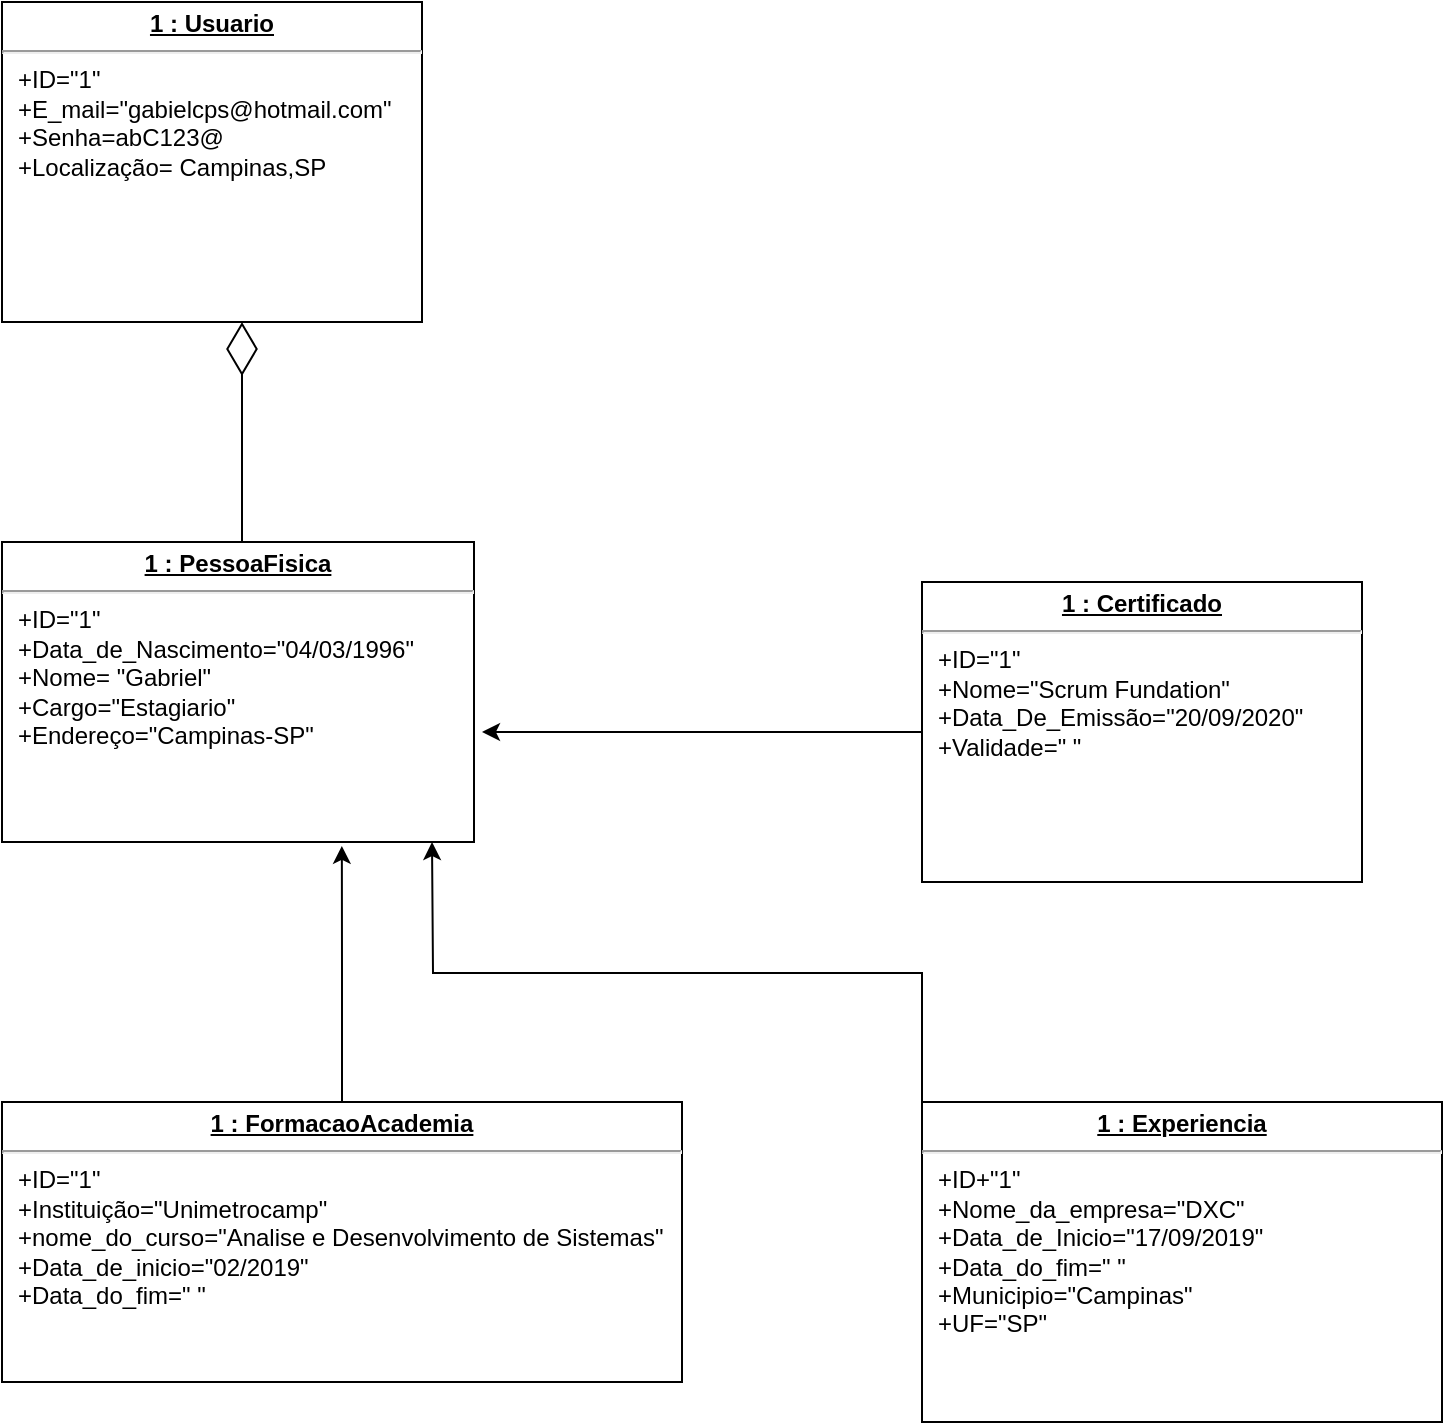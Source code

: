 <mxfile version="14.5.1" type="github"><diagram id="XaJIxhej1EnSGxLPP11F" name="Page-1"><mxGraphModel dx="782" dy="681" grid="1" gridSize="10" guides="1" tooltips="1" connect="1" arrows="1" fold="1" page="1" pageScale="1" pageWidth="827" pageHeight="1169" math="0" shadow="0"><root><mxCell id="0"/><mxCell id="1" parent="0"/><mxCell id="uh1nCT-Ss9n2KeKSX8Hc-13" value="&lt;p style=&quot;margin: 0px ; margin-top: 4px ; text-align: center ; text-decoration: underline&quot;&gt;&lt;b&gt;1 : Usuario&lt;/b&gt;&lt;/p&gt;&lt;hr&gt;&lt;p style=&quot;margin: 0px ; margin-left: 8px&quot;&gt;+ID=&quot;1&quot;&lt;br&gt;+E_mail=&quot;gabielcps@hotmail.com&quot;&lt;br&gt;+Senha=abC123@&lt;/p&gt;&lt;p style=&quot;margin: 0px ; margin-left: 8px&quot;&gt;+Localização= Campinas,SP&lt;/p&gt;&lt;p style=&quot;margin: 0px ; margin-left: 8px&quot;&gt;&lt;br&gt;&lt;/p&gt;" style="verticalAlign=top;align=left;overflow=fill;fontSize=12;fontFamily=Helvetica;html=1;" vertex="1" parent="1"><mxGeometry width="210" height="160" as="geometry"/></mxCell><mxCell id="uh1nCT-Ss9n2KeKSX8Hc-14" value="&lt;p style=&quot;margin: 0px ; margin-top: 4px ; text-align: center ; text-decoration: underline&quot;&gt;&lt;b&gt;1 : PessoaFisica&lt;/b&gt;&lt;/p&gt;&lt;hr&gt;&lt;p style=&quot;margin: 0px ; margin-left: 8px&quot;&gt;+ID=&quot;1&quot;&lt;/p&gt;&lt;p style=&quot;margin: 0px ; margin-left: 8px&quot;&gt;+Data_de_Nascimento=&quot;04/03/1996&quot;&lt;/p&gt;&lt;p style=&quot;margin: 0px ; margin-left: 8px&quot;&gt;+Nome= &quot;Gabriel&quot;&lt;/p&gt;&lt;p style=&quot;margin: 0px ; margin-left: 8px&quot;&gt;+Cargo=&quot;Estagiario&quot;&lt;/p&gt;&lt;p style=&quot;margin: 0px ; margin-left: 8px&quot;&gt;+Endereço=&quot;Campinas-SP&quot;&lt;/p&gt;" style="verticalAlign=top;align=left;overflow=fill;fontSize=12;fontFamily=Helvetica;html=1;" vertex="1" parent="1"><mxGeometry y="270" width="236" height="150" as="geometry"/></mxCell><mxCell id="uh1nCT-Ss9n2KeKSX8Hc-39" style="edgeStyle=orthogonalEdgeStyle;rounded=0;orthogonalLoop=1;jettySize=auto;html=1;exitX=0;exitY=0;exitDx=0;exitDy=0;" edge="1" parent="1" source="uh1nCT-Ss9n2KeKSX8Hc-15"><mxGeometry relative="1" as="geometry"><mxPoint x="215" y="420" as="targetPoint"/></mxGeometry></mxCell><mxCell id="uh1nCT-Ss9n2KeKSX8Hc-15" value="&lt;p style=&quot;margin: 0px ; margin-top: 4px ; text-align: center ; text-decoration: underline&quot;&gt;&lt;b&gt;1 : Experiencia&lt;/b&gt;&lt;/p&gt;&lt;hr&gt;&lt;p style=&quot;margin: 0px ; margin-left: 8px&quot;&gt;+ID+&quot;1&quot;&lt;/p&gt;&lt;p style=&quot;margin: 0px ; margin-left: 8px&quot;&gt;+Nome_da_empresa=&quot;DXC&quot;&lt;br&gt;&lt;/p&gt;&lt;p style=&quot;margin: 0px ; margin-left: 8px&quot;&gt;+Data_de_Inicio=&quot;17/09/2019&quot;&lt;/p&gt;&lt;p style=&quot;margin: 0px ; margin-left: 8px&quot;&gt;+Data_do_fim=&quot; &quot;&lt;/p&gt;&lt;p style=&quot;margin: 0px ; margin-left: 8px&quot;&gt;+Municipio=&quot;Campinas&quot;&lt;/p&gt;&lt;p style=&quot;margin: 0px ; margin-left: 8px&quot;&gt;+UF=&quot;SP&quot;&lt;/p&gt;" style="verticalAlign=top;align=left;overflow=fill;fontSize=12;fontFamily=Helvetica;html=1;" vertex="1" parent="1"><mxGeometry x="460" y="550" width="260" height="160" as="geometry"/></mxCell><mxCell id="uh1nCT-Ss9n2KeKSX8Hc-38" style="edgeStyle=orthogonalEdgeStyle;rounded=0;orthogonalLoop=1;jettySize=auto;html=1;exitX=0;exitY=0.5;exitDx=0;exitDy=0;" edge="1" parent="1" source="uh1nCT-Ss9n2KeKSX8Hc-16"><mxGeometry relative="1" as="geometry"><mxPoint x="240" y="365" as="targetPoint"/></mxGeometry></mxCell><mxCell id="uh1nCT-Ss9n2KeKSX8Hc-16" value="&lt;p style=&quot;margin: 0px ; margin-top: 4px ; text-align: center ; text-decoration: underline&quot;&gt;&lt;b&gt;1 : Certificado&lt;/b&gt;&lt;/p&gt;&lt;hr&gt;&lt;p style=&quot;margin: 0px ; margin-left: 8px&quot;&gt;+ID=&quot;1&quot;&lt;/p&gt;&lt;p style=&quot;margin: 0px ; margin-left: 8px&quot;&gt;+Nome=&quot;Scrum Fundation&quot;&lt;/p&gt;&lt;p style=&quot;margin: 0px ; margin-left: 8px&quot;&gt;+Data_De_Emissão=&quot;20/09/2020&quot;&lt;/p&gt;&lt;p style=&quot;margin: 0px ; margin-left: 8px&quot;&gt;+Validade=&quot; &quot;&lt;/p&gt;&lt;p style=&quot;margin: 0px ; margin-left: 8px&quot;&gt;&lt;br&gt;&lt;/p&gt;" style="verticalAlign=top;align=left;overflow=fill;fontSize=12;fontFamily=Helvetica;html=1;" vertex="1" parent="1"><mxGeometry x="460" y="290" width="220" height="150" as="geometry"/></mxCell><mxCell id="uh1nCT-Ss9n2KeKSX8Hc-36" style="edgeStyle=orthogonalEdgeStyle;rounded=0;orthogonalLoop=1;jettySize=auto;html=1;exitX=0.5;exitY=0;exitDx=0;exitDy=0;entryX=0.72;entryY=1.013;entryDx=0;entryDy=0;entryPerimeter=0;" edge="1" parent="1" source="uh1nCT-Ss9n2KeKSX8Hc-17" target="uh1nCT-Ss9n2KeKSX8Hc-14"><mxGeometry relative="1" as="geometry"/></mxCell><mxCell id="uh1nCT-Ss9n2KeKSX8Hc-17" value="&lt;p style=&quot;margin: 0px ; margin-top: 4px ; text-align: center ; text-decoration: underline&quot;&gt;&lt;b&gt;1 : FormacaoAcademia&lt;/b&gt;&lt;/p&gt;&lt;hr&gt;&lt;p style=&quot;margin: 0px ; margin-left: 8px&quot;&gt;+ID=&quot;1&quot;&lt;/p&gt;&lt;p style=&quot;margin: 0px ; margin-left: 8px&quot;&gt;+Instituição=&quot;Unimetrocamp&quot;&lt;/p&gt;&lt;p style=&quot;margin: 0px ; margin-left: 8px&quot;&gt;+nome_do_curso=&quot;Analise e Desenvolvimento de Sistemas&quot;&lt;/p&gt;&lt;p style=&quot;margin: 0px ; margin-left: 8px&quot;&gt;+Data_de_inicio=&quot;02/2019&quot;&lt;/p&gt;&lt;p style=&quot;margin: 0px ; margin-left: 8px&quot;&gt;+Data_do_fim=&quot; &quot;&lt;/p&gt;" style="verticalAlign=top;align=left;overflow=fill;fontSize=12;fontFamily=Helvetica;html=1;" vertex="1" parent="1"><mxGeometry y="550" width="340" height="140" as="geometry"/></mxCell><mxCell id="uh1nCT-Ss9n2KeKSX8Hc-33" value="" style="endArrow=diamondThin;endFill=0;endSize=24;html=1;" edge="1" parent="1"><mxGeometry width="160" relative="1" as="geometry"><mxPoint x="120" y="270" as="sourcePoint"/><mxPoint x="120" y="160" as="targetPoint"/></mxGeometry></mxCell></root></mxGraphModel></diagram></mxfile>